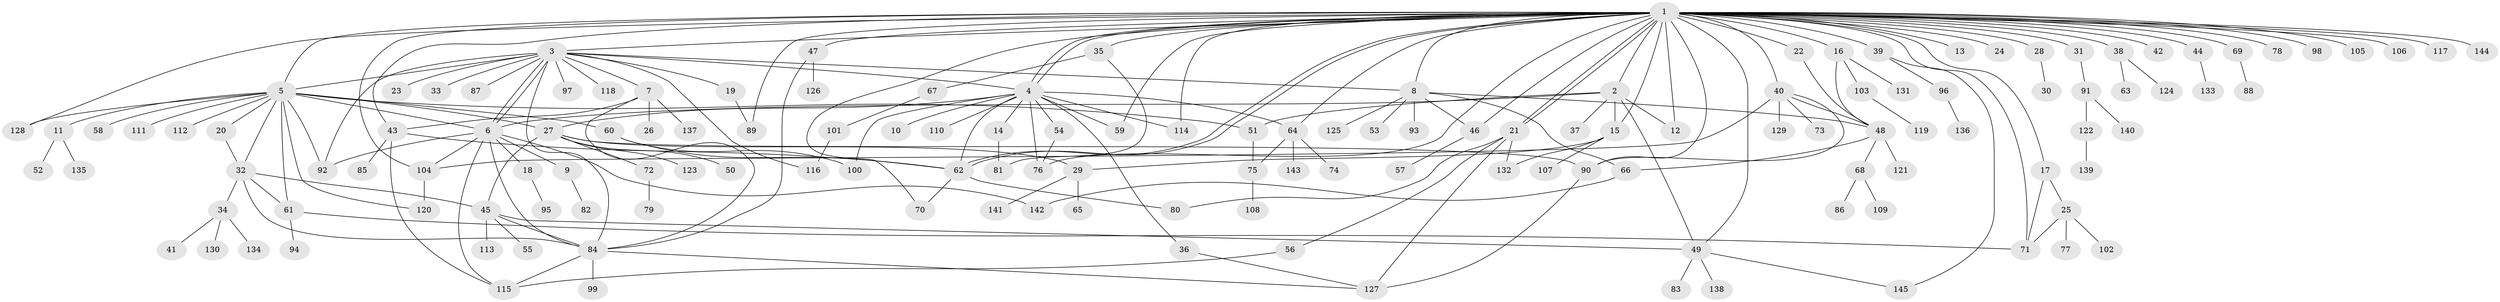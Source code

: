 // Generated by graph-tools (version 1.1) at 2025/26/03/09/25 03:26:07]
// undirected, 145 vertices, 209 edges
graph export_dot {
graph [start="1"]
  node [color=gray90,style=filled];
  1;
  2;
  3;
  4;
  5;
  6;
  7;
  8;
  9;
  10;
  11;
  12;
  13;
  14;
  15;
  16;
  17;
  18;
  19;
  20;
  21;
  22;
  23;
  24;
  25;
  26;
  27;
  28;
  29;
  30;
  31;
  32;
  33;
  34;
  35;
  36;
  37;
  38;
  39;
  40;
  41;
  42;
  43;
  44;
  45;
  46;
  47;
  48;
  49;
  50;
  51;
  52;
  53;
  54;
  55;
  56;
  57;
  58;
  59;
  60;
  61;
  62;
  63;
  64;
  65;
  66;
  67;
  68;
  69;
  70;
  71;
  72;
  73;
  74;
  75;
  76;
  77;
  78;
  79;
  80;
  81;
  82;
  83;
  84;
  85;
  86;
  87;
  88;
  89;
  90;
  91;
  92;
  93;
  94;
  95;
  96;
  97;
  98;
  99;
  100;
  101;
  102;
  103;
  104;
  105;
  106;
  107;
  108;
  109;
  110;
  111;
  112;
  113;
  114;
  115;
  116;
  117;
  118;
  119;
  120;
  121;
  122;
  123;
  124;
  125;
  126;
  127;
  128;
  129;
  130;
  131;
  132;
  133;
  134;
  135;
  136;
  137;
  138;
  139;
  140;
  141;
  142;
  143;
  144;
  145;
  1 -- 2;
  1 -- 3;
  1 -- 4;
  1 -- 4;
  1 -- 5;
  1 -- 8;
  1 -- 12;
  1 -- 13;
  1 -- 15;
  1 -- 16;
  1 -- 17;
  1 -- 21;
  1 -- 21;
  1 -- 22;
  1 -- 24;
  1 -- 28;
  1 -- 31;
  1 -- 35;
  1 -- 38;
  1 -- 39;
  1 -- 40;
  1 -- 42;
  1 -- 43;
  1 -- 44;
  1 -- 46;
  1 -- 47;
  1 -- 49;
  1 -- 59;
  1 -- 62;
  1 -- 62;
  1 -- 64;
  1 -- 69;
  1 -- 70;
  1 -- 71;
  1 -- 76;
  1 -- 78;
  1 -- 89;
  1 -- 90;
  1 -- 98;
  1 -- 104;
  1 -- 105;
  1 -- 106;
  1 -- 114;
  1 -- 117;
  1 -- 128;
  1 -- 144;
  2 -- 6;
  2 -- 12;
  2 -- 15;
  2 -- 37;
  2 -- 49;
  2 -- 51;
  3 -- 4;
  3 -- 5;
  3 -- 6;
  3 -- 6;
  3 -- 7;
  3 -- 8;
  3 -- 19;
  3 -- 23;
  3 -- 33;
  3 -- 84;
  3 -- 87;
  3 -- 92;
  3 -- 97;
  3 -- 116;
  3 -- 118;
  4 -- 10;
  4 -- 14;
  4 -- 27;
  4 -- 36;
  4 -- 54;
  4 -- 59;
  4 -- 62;
  4 -- 64;
  4 -- 76;
  4 -- 100;
  4 -- 110;
  4 -- 114;
  5 -- 6;
  5 -- 11;
  5 -- 20;
  5 -- 27;
  5 -- 32;
  5 -- 51;
  5 -- 58;
  5 -- 60;
  5 -- 61;
  5 -- 92;
  5 -- 111;
  5 -- 112;
  5 -- 120;
  5 -- 128;
  6 -- 9;
  6 -- 18;
  6 -- 84;
  6 -- 92;
  6 -- 104;
  6 -- 115;
  6 -- 142;
  7 -- 26;
  7 -- 43;
  7 -- 84;
  7 -- 137;
  8 -- 46;
  8 -- 48;
  8 -- 53;
  8 -- 66;
  8 -- 93;
  8 -- 125;
  9 -- 82;
  11 -- 52;
  11 -- 135;
  14 -- 81;
  15 -- 29;
  15 -- 107;
  15 -- 132;
  16 -- 48;
  16 -- 103;
  16 -- 131;
  17 -- 25;
  17 -- 71;
  18 -- 95;
  19 -- 89;
  20 -- 32;
  21 -- 56;
  21 -- 80;
  21 -- 127;
  21 -- 132;
  22 -- 48;
  25 -- 71;
  25 -- 77;
  25 -- 102;
  27 -- 29;
  27 -- 45;
  27 -- 50;
  27 -- 72;
  27 -- 90;
  27 -- 123;
  28 -- 30;
  29 -- 65;
  29 -- 141;
  31 -- 91;
  32 -- 34;
  32 -- 45;
  32 -- 61;
  32 -- 84;
  34 -- 41;
  34 -- 130;
  34 -- 134;
  35 -- 67;
  35 -- 81;
  36 -- 127;
  38 -- 63;
  38 -- 124;
  39 -- 96;
  39 -- 145;
  40 -- 48;
  40 -- 73;
  40 -- 90;
  40 -- 104;
  40 -- 129;
  43 -- 62;
  43 -- 85;
  43 -- 115;
  44 -- 133;
  45 -- 49;
  45 -- 55;
  45 -- 84;
  45 -- 113;
  46 -- 57;
  47 -- 84;
  47 -- 126;
  48 -- 66;
  48 -- 68;
  48 -- 121;
  49 -- 83;
  49 -- 138;
  49 -- 145;
  51 -- 75;
  54 -- 76;
  56 -- 115;
  60 -- 62;
  60 -- 100;
  61 -- 71;
  61 -- 94;
  62 -- 70;
  62 -- 80;
  64 -- 74;
  64 -- 75;
  64 -- 143;
  66 -- 142;
  67 -- 101;
  68 -- 86;
  68 -- 109;
  69 -- 88;
  72 -- 79;
  75 -- 108;
  84 -- 99;
  84 -- 115;
  84 -- 127;
  90 -- 127;
  91 -- 122;
  91 -- 140;
  96 -- 136;
  101 -- 116;
  103 -- 119;
  104 -- 120;
  122 -- 139;
}
